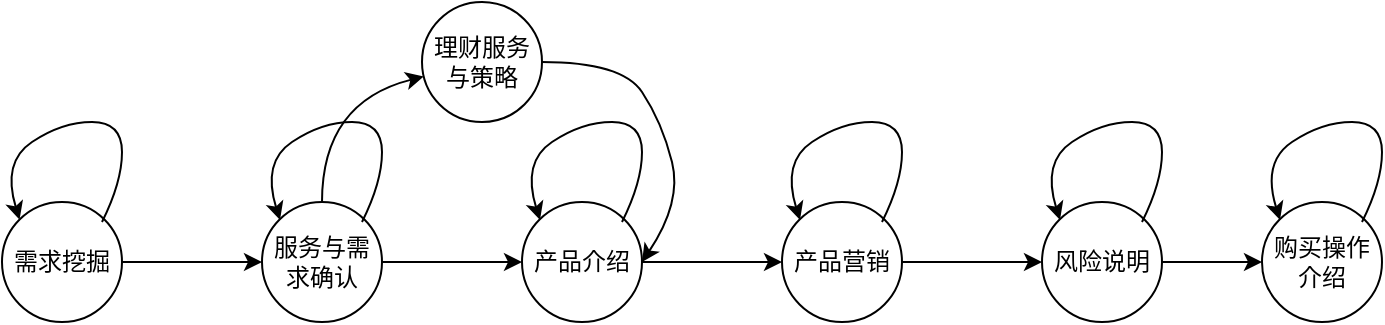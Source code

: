 <mxfile version="22.1.15" type="github">
  <diagram name="第 1 页" id="JpHSAzdzAuy1XNuP2HOe">
    <mxGraphModel dx="1434" dy="820" grid="1" gridSize="10" guides="1" tooltips="1" connect="1" arrows="1" fold="1" page="1" pageScale="1" pageWidth="1200" pageHeight="500" math="0" shadow="0">
      <root>
        <mxCell id="0" />
        <mxCell id="1" parent="0" />
        <mxCell id="nruM63wIcKcIVX8D11SD-8" value="" style="edgeStyle=orthogonalEdgeStyle;rounded=0;orthogonalLoop=1;jettySize=auto;html=1;" edge="1" parent="1" source="nruM63wIcKcIVX8D11SD-1" target="nruM63wIcKcIVX8D11SD-3">
          <mxGeometry relative="1" as="geometry" />
        </mxCell>
        <mxCell id="nruM63wIcKcIVX8D11SD-1" value="服务与需求确认" style="ellipse;whiteSpace=wrap;html=1;" vertex="1" parent="1">
          <mxGeometry x="340" y="160" width="60" height="60" as="geometry" />
        </mxCell>
        <mxCell id="nruM63wIcKcIVX8D11SD-2" value="理财服务与策略" style="ellipse;whiteSpace=wrap;html=1;" vertex="1" parent="1">
          <mxGeometry x="420" y="60" width="60" height="60" as="geometry" />
        </mxCell>
        <mxCell id="nruM63wIcKcIVX8D11SD-12" value="" style="edgeStyle=orthogonalEdgeStyle;rounded=0;orthogonalLoop=1;jettySize=auto;html=1;" edge="1" parent="1" source="nruM63wIcKcIVX8D11SD-3" target="nruM63wIcKcIVX8D11SD-4">
          <mxGeometry relative="1" as="geometry" />
        </mxCell>
        <mxCell id="nruM63wIcKcIVX8D11SD-3" value="产品介绍" style="ellipse;whiteSpace=wrap;html=1;" vertex="1" parent="1">
          <mxGeometry x="470" y="160" width="60" height="60" as="geometry" />
        </mxCell>
        <mxCell id="nruM63wIcKcIVX8D11SD-13" value="" style="edgeStyle=orthogonalEdgeStyle;rounded=0;orthogonalLoop=1;jettySize=auto;html=1;" edge="1" parent="1" source="nruM63wIcKcIVX8D11SD-4" target="nruM63wIcKcIVX8D11SD-5">
          <mxGeometry relative="1" as="geometry" />
        </mxCell>
        <mxCell id="nruM63wIcKcIVX8D11SD-4" value="产品营销" style="ellipse;whiteSpace=wrap;html=1;" vertex="1" parent="1">
          <mxGeometry x="600" y="160" width="60" height="60" as="geometry" />
        </mxCell>
        <mxCell id="nruM63wIcKcIVX8D11SD-15" value="" style="edgeStyle=orthogonalEdgeStyle;rounded=0;orthogonalLoop=1;jettySize=auto;html=1;" edge="1" parent="1" source="nruM63wIcKcIVX8D11SD-5" target="nruM63wIcKcIVX8D11SD-14">
          <mxGeometry relative="1" as="geometry" />
        </mxCell>
        <mxCell id="nruM63wIcKcIVX8D11SD-5" value="风险说明" style="ellipse;whiteSpace=wrap;html=1;" vertex="1" parent="1">
          <mxGeometry x="730" y="160" width="60" height="60" as="geometry" />
        </mxCell>
        <mxCell id="nruM63wIcKcIVX8D11SD-7" value="" style="edgeStyle=orthogonalEdgeStyle;rounded=0;orthogonalLoop=1;jettySize=auto;html=1;" edge="1" parent="1" source="nruM63wIcKcIVX8D11SD-6" target="nruM63wIcKcIVX8D11SD-1">
          <mxGeometry relative="1" as="geometry" />
        </mxCell>
        <mxCell id="nruM63wIcKcIVX8D11SD-6" value="需求挖掘" style="ellipse;whiteSpace=wrap;html=1;" vertex="1" parent="1">
          <mxGeometry x="210" y="160" width="60" height="60" as="geometry" />
        </mxCell>
        <mxCell id="nruM63wIcKcIVX8D11SD-10" value="" style="curved=1;endArrow=classic;html=1;rounded=0;" edge="1" parent="1" target="nruM63wIcKcIVX8D11SD-2">
          <mxGeometry width="50" height="50" relative="1" as="geometry">
            <mxPoint x="370" y="160" as="sourcePoint" />
            <mxPoint x="420" y="110" as="targetPoint" />
            <Array as="points">
              <mxPoint x="370" y="110" />
            </Array>
          </mxGeometry>
        </mxCell>
        <mxCell id="nruM63wIcKcIVX8D11SD-11" value="" style="curved=1;endArrow=classic;html=1;rounded=0;entryX=1;entryY=0.5;entryDx=0;entryDy=0;exitX=1;exitY=0.5;exitDx=0;exitDy=0;" edge="1" parent="1" source="nruM63wIcKcIVX8D11SD-2" target="nruM63wIcKcIVX8D11SD-3">
          <mxGeometry width="50" height="50" relative="1" as="geometry">
            <mxPoint x="530" y="100" as="sourcePoint" />
            <mxPoint x="580" y="50" as="targetPoint" />
            <Array as="points">
              <mxPoint x="520" y="90" />
              <mxPoint x="540" y="120" />
              <mxPoint x="550" y="160" />
            </Array>
          </mxGeometry>
        </mxCell>
        <mxCell id="nruM63wIcKcIVX8D11SD-14" value="购买操作介绍" style="ellipse;whiteSpace=wrap;html=1;" vertex="1" parent="1">
          <mxGeometry x="840" y="160" width="60" height="60" as="geometry" />
        </mxCell>
        <mxCell id="nruM63wIcKcIVX8D11SD-16" value="" style="curved=1;endArrow=classic;html=1;rounded=0;entryX=0;entryY=0;entryDx=0;entryDy=0;" edge="1" parent="1" target="nruM63wIcKcIVX8D11SD-6">
          <mxGeometry width="50" height="50" relative="1" as="geometry">
            <mxPoint x="260" y="170" as="sourcePoint" />
            <mxPoint x="310" y="120" as="targetPoint" />
            <Array as="points">
              <mxPoint x="270" y="150" />
              <mxPoint x="270" y="120" />
              <mxPoint x="240" y="120" />
              <mxPoint x="210" y="140" />
            </Array>
          </mxGeometry>
        </mxCell>
        <mxCell id="nruM63wIcKcIVX8D11SD-18" value="" style="curved=1;endArrow=classic;html=1;rounded=0;entryX=0;entryY=0;entryDx=0;entryDy=0;" edge="1" parent="1">
          <mxGeometry width="50" height="50" relative="1" as="geometry">
            <mxPoint x="390" y="170" as="sourcePoint" />
            <mxPoint x="349" y="169" as="targetPoint" />
            <Array as="points">
              <mxPoint x="400" y="150" />
              <mxPoint x="400" y="120" />
              <mxPoint x="370" y="120" />
              <mxPoint x="340" y="140" />
            </Array>
          </mxGeometry>
        </mxCell>
        <mxCell id="nruM63wIcKcIVX8D11SD-19" value="" style="curved=1;endArrow=classic;html=1;rounded=0;entryX=0;entryY=0;entryDx=0;entryDy=0;" edge="1" parent="1">
          <mxGeometry width="50" height="50" relative="1" as="geometry">
            <mxPoint x="520" y="170" as="sourcePoint" />
            <mxPoint x="479" y="169" as="targetPoint" />
            <Array as="points">
              <mxPoint x="530" y="150" />
              <mxPoint x="530" y="120" />
              <mxPoint x="500" y="120" />
              <mxPoint x="470" y="140" />
            </Array>
          </mxGeometry>
        </mxCell>
        <mxCell id="nruM63wIcKcIVX8D11SD-20" value="" style="curved=1;endArrow=classic;html=1;rounded=0;entryX=0;entryY=0;entryDx=0;entryDy=0;" edge="1" parent="1">
          <mxGeometry width="50" height="50" relative="1" as="geometry">
            <mxPoint x="650" y="170" as="sourcePoint" />
            <mxPoint x="609" y="169" as="targetPoint" />
            <Array as="points">
              <mxPoint x="660" y="150" />
              <mxPoint x="660" y="120" />
              <mxPoint x="630" y="120" />
              <mxPoint x="600" y="140" />
            </Array>
          </mxGeometry>
        </mxCell>
        <mxCell id="nruM63wIcKcIVX8D11SD-21" value="" style="curved=1;endArrow=classic;html=1;rounded=0;entryX=0;entryY=0;entryDx=0;entryDy=0;" edge="1" parent="1">
          <mxGeometry width="50" height="50" relative="1" as="geometry">
            <mxPoint x="780" y="170" as="sourcePoint" />
            <mxPoint x="739" y="169" as="targetPoint" />
            <Array as="points">
              <mxPoint x="790" y="150" />
              <mxPoint x="790" y="120" />
              <mxPoint x="760" y="120" />
              <mxPoint x="730" y="140" />
            </Array>
          </mxGeometry>
        </mxCell>
        <mxCell id="nruM63wIcKcIVX8D11SD-22" value="" style="curved=1;endArrow=classic;html=1;rounded=0;entryX=0;entryY=0;entryDx=0;entryDy=0;" edge="1" parent="1">
          <mxGeometry width="50" height="50" relative="1" as="geometry">
            <mxPoint x="890" y="170" as="sourcePoint" />
            <mxPoint x="849" y="169" as="targetPoint" />
            <Array as="points">
              <mxPoint x="900" y="150" />
              <mxPoint x="900" y="120" />
              <mxPoint x="870" y="120" />
              <mxPoint x="840" y="140" />
            </Array>
          </mxGeometry>
        </mxCell>
      </root>
    </mxGraphModel>
  </diagram>
</mxfile>
